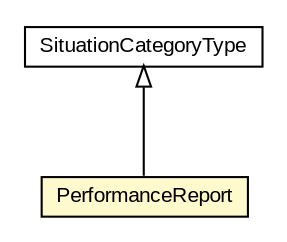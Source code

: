 #!/usr/local/bin/dot
#
# Class diagram 
# Generated by UMLGraph version R5_6-24-gf6e263 (http://www.umlgraph.org/)
#

digraph G {
	edge [fontname="arial",fontsize=10,labelfontname="arial",labelfontsize=10];
	node [fontname="arial",fontsize=10,shape=plaintext];
	nodesep=0.25;
	ranksep=0.5;
	// org.oasis_open.docs.wsdm.muws2_2.SituationCategoryType
	c818453 [label=<<table title="org.oasis_open.docs.wsdm.muws2_2.SituationCategoryType" border="0" cellborder="1" cellspacing="0" cellpadding="2" port="p" href="./SituationCategoryType.html">
		<tr><td><table border="0" cellspacing="0" cellpadding="1">
<tr><td align="center" balign="center"> SituationCategoryType </td></tr>
		</table></td></tr>
		</table>>, URL="./SituationCategoryType.html", fontname="arial", fontcolor="black", fontsize=10.0];
	// org.oasis_open.docs.wsdm.muws2_2.PerformanceReport
	c818469 [label=<<table title="org.oasis_open.docs.wsdm.muws2_2.PerformanceReport" border="0" cellborder="1" cellspacing="0" cellpadding="2" port="p" bgcolor="lemonChiffon" href="./PerformanceReport.html">
		<tr><td><table border="0" cellspacing="0" cellpadding="1">
<tr><td align="center" balign="center"> PerformanceReport </td></tr>
		</table></td></tr>
		</table>>, URL="./PerformanceReport.html", fontname="arial", fontcolor="black", fontsize=10.0];
	//org.oasis_open.docs.wsdm.muws2_2.PerformanceReport extends org.oasis_open.docs.wsdm.muws2_2.SituationCategoryType
	c818453:p -> c818469:p [dir=back,arrowtail=empty];
}

